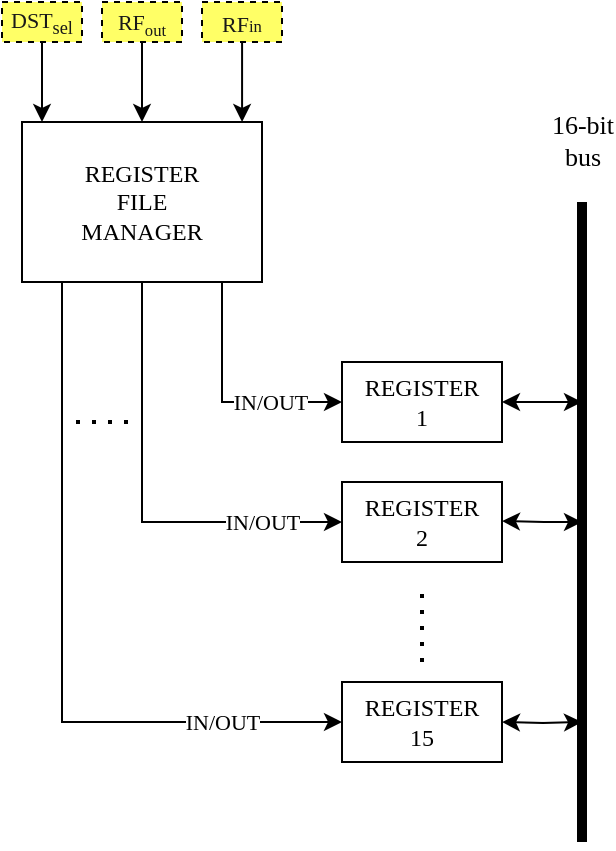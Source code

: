 <mxfile version="24.7.8">
  <diagram name="Page-1" id="l4T20Wqh_VeZyQtL6uHR">
    <mxGraphModel dx="667" dy="389" grid="1" gridSize="10" guides="1" tooltips="1" connect="1" arrows="1" fold="1" page="1" pageScale="1" pageWidth="850" pageHeight="1100" math="0" shadow="0">
      <root>
        <mxCell id="0" />
        <mxCell id="1" parent="0" />
        <mxCell id="y4gDeZS_cAbXaxpq4nbE-7" style="edgeStyle=orthogonalEdgeStyle;rounded=0;orthogonalLoop=1;jettySize=auto;html=1;exitX=0.75;exitY=1;exitDx=0;exitDy=0;entryX=0;entryY=0.5;entryDx=0;entryDy=0;" edge="1" parent="1" source="y4gDeZS_cAbXaxpq4nbE-1" target="y4gDeZS_cAbXaxpq4nbE-3">
          <mxGeometry relative="1" as="geometry">
            <Array as="points">
              <mxPoint x="380" y="280" />
              <mxPoint x="380" y="340" />
            </Array>
          </mxGeometry>
        </mxCell>
        <mxCell id="y4gDeZS_cAbXaxpq4nbE-12" value="IN/OUT" style="edgeLabel;html=1;align=center;verticalAlign=middle;resizable=0;points=[];fontFamily=JetBrains Mono;" vertex="1" connectable="0" parent="y4gDeZS_cAbXaxpq4nbE-7">
          <mxGeometry x="0.435" y="-1" relative="1" as="geometry">
            <mxPoint y="-1" as="offset" />
          </mxGeometry>
        </mxCell>
        <mxCell id="y4gDeZS_cAbXaxpq4nbE-9" style="edgeStyle=orthogonalEdgeStyle;rounded=0;orthogonalLoop=1;jettySize=auto;html=1;entryX=0;entryY=0.5;entryDx=0;entryDy=0;" edge="1" parent="1" source="y4gDeZS_cAbXaxpq4nbE-1" target="y4gDeZS_cAbXaxpq4nbE-4">
          <mxGeometry relative="1" as="geometry">
            <Array as="points">
              <mxPoint x="340" y="400" />
            </Array>
          </mxGeometry>
        </mxCell>
        <mxCell id="y4gDeZS_cAbXaxpq4nbE-10" style="edgeStyle=orthogonalEdgeStyle;rounded=0;orthogonalLoop=1;jettySize=auto;html=1;exitX=0.25;exitY=1;exitDx=0;exitDy=0;entryX=0;entryY=0.5;entryDx=0;entryDy=0;" edge="1" parent="1" source="y4gDeZS_cAbXaxpq4nbE-1" target="y4gDeZS_cAbXaxpq4nbE-5">
          <mxGeometry relative="1" as="geometry">
            <Array as="points">
              <mxPoint x="300" y="280" />
              <mxPoint x="300" y="500" />
            </Array>
          </mxGeometry>
        </mxCell>
        <mxCell id="y4gDeZS_cAbXaxpq4nbE-1" value="REGISTER&lt;div&gt;FILE&lt;/div&gt;&lt;div&gt;MANAGER&lt;/div&gt;" style="rounded=0;whiteSpace=wrap;html=1;fontFamily=JetBrains Mono;" vertex="1" parent="1">
          <mxGeometry x="280" y="200" width="120" height="80" as="geometry" />
        </mxCell>
        <mxCell id="y4gDeZS_cAbXaxpq4nbE-25" style="edgeStyle=orthogonalEdgeStyle;rounded=0;orthogonalLoop=1;jettySize=auto;html=1;startArrow=classic;startFill=1;targetPerimeterSpacing=0;endSize=6;" edge="1" parent="1" source="y4gDeZS_cAbXaxpq4nbE-3">
          <mxGeometry relative="1" as="geometry">
            <mxPoint x="560" y="340" as="targetPoint" />
          </mxGeometry>
        </mxCell>
        <mxCell id="y4gDeZS_cAbXaxpq4nbE-3" value="REGISTER&lt;div&gt;1&lt;/div&gt;" style="rounded=0;whiteSpace=wrap;html=1;fontFamily=JetBrains Mono;" vertex="1" parent="1">
          <mxGeometry x="440" y="320" width="80" height="40" as="geometry" />
        </mxCell>
        <mxCell id="y4gDeZS_cAbXaxpq4nbE-4" value="REGISTER&lt;div&gt;2&lt;/div&gt;" style="rounded=0;whiteSpace=wrap;html=1;fontFamily=JetBrains Mono;" vertex="1" parent="1">
          <mxGeometry x="440" y="380" width="80" height="40" as="geometry" />
        </mxCell>
        <mxCell id="y4gDeZS_cAbXaxpq4nbE-5" value="REGISTER&lt;div&gt;15&lt;/div&gt;" style="rounded=0;whiteSpace=wrap;html=1;fontFamily=JetBrains Mono;" vertex="1" parent="1">
          <mxGeometry x="440" y="480" width="80" height="40" as="geometry" />
        </mxCell>
        <mxCell id="y4gDeZS_cAbXaxpq4nbE-6" value="" style="endArrow=none;dashed=1;html=1;dashPattern=1 3;strokeWidth=2;rounded=0;" edge="1" parent="1">
          <mxGeometry width="50" height="50" relative="1" as="geometry">
            <mxPoint x="480" y="470" as="sourcePoint" />
            <mxPoint x="480" y="430" as="targetPoint" />
          </mxGeometry>
        </mxCell>
        <mxCell id="y4gDeZS_cAbXaxpq4nbE-11" value="" style="endArrow=none;dashed=1;html=1;dashPattern=1 3;strokeWidth=2;rounded=0;" edge="1" parent="1">
          <mxGeometry width="50" height="50" relative="1" as="geometry">
            <mxPoint x="307" y="350" as="sourcePoint" />
            <mxPoint x="337" y="350" as="targetPoint" />
          </mxGeometry>
        </mxCell>
        <mxCell id="y4gDeZS_cAbXaxpq4nbE-13" value="IN/OUT" style="edgeLabel;html=1;align=center;verticalAlign=middle;resizable=0;points=[];fontFamily=JetBrains Mono;" vertex="1" connectable="0" parent="1">
          <mxGeometry x="399.997" y="400" as="geometry" />
        </mxCell>
        <mxCell id="y4gDeZS_cAbXaxpq4nbE-14" value="IN/OUT" style="edgeLabel;html=1;align=center;verticalAlign=middle;resizable=0;points=[];fontFamily=JetBrains Mono;" vertex="1" connectable="0" parent="1">
          <mxGeometry x="379.997" y="500" as="geometry" />
        </mxCell>
        <mxCell id="y4gDeZS_cAbXaxpq4nbE-17" value="&lt;span style=&quot;font-size: 11px;&quot;&gt;RF&lt;/span&gt;&lt;span style=&quot;font-size: 8.333px;&quot;&gt;in&lt;/span&gt;" style="rounded=0;whiteSpace=wrap;html=1;fontFamily=jetbrains mono;fontSize=13;strokeWidth=1;dashed=1;fillColor=#FFFF66;fontColor=#191919;" vertex="1" parent="1">
          <mxGeometry x="370" y="140" width="40" height="20" as="geometry" />
        </mxCell>
        <mxCell id="y4gDeZS_cAbXaxpq4nbE-21" style="edgeStyle=orthogonalEdgeStyle;rounded=0;orthogonalLoop=1;jettySize=auto;html=1;entryX=0.5;entryY=0;entryDx=0;entryDy=0;" edge="1" parent="1" source="y4gDeZS_cAbXaxpq4nbE-18" target="y4gDeZS_cAbXaxpq4nbE-1">
          <mxGeometry relative="1" as="geometry" />
        </mxCell>
        <mxCell id="y4gDeZS_cAbXaxpq4nbE-18" value="&lt;span style=&quot;font-size: 11px;&quot;&gt;RF&lt;/span&gt;&lt;font size=&quot;1&quot;&gt;&lt;sub&gt;out&lt;/sub&gt;&lt;/font&gt;" style="rounded=0;whiteSpace=wrap;html=1;fontFamily=jetbrains mono;fontSize=13;strokeWidth=1;dashed=1;fillColor=#FFFF66;fontColor=#191919;" vertex="1" parent="1">
          <mxGeometry x="320" y="140" width="40" height="20" as="geometry" />
        </mxCell>
        <mxCell id="y4gDeZS_cAbXaxpq4nbE-20" style="edgeStyle=orthogonalEdgeStyle;rounded=0;orthogonalLoop=1;jettySize=auto;html=1;entryX=0;entryY=0;entryDx=0;entryDy=0;" edge="1" parent="1" source="y4gDeZS_cAbXaxpq4nbE-19">
          <mxGeometry relative="1" as="geometry">
            <mxPoint x="290" y="200" as="targetPoint" />
          </mxGeometry>
        </mxCell>
        <mxCell id="y4gDeZS_cAbXaxpq4nbE-19" value="&lt;span style=&quot;font-size: 11px;&quot;&gt;DST&lt;sub&gt;sel&lt;/sub&gt;&lt;/span&gt;" style="rounded=0;whiteSpace=wrap;html=1;fontFamily=jetbrains mono;fontSize=13;strokeWidth=1;dashed=1;fillColor=#FFFF66;fontColor=#191919;" vertex="1" parent="1">
          <mxGeometry x="270" y="140" width="40" height="20" as="geometry" />
        </mxCell>
        <mxCell id="y4gDeZS_cAbXaxpq4nbE-22" style="edgeStyle=orthogonalEdgeStyle;rounded=0;orthogonalLoop=1;jettySize=auto;html=1;entryX=0.917;entryY=0;entryDx=0;entryDy=0;entryPerimeter=0;" edge="1" parent="1" source="y4gDeZS_cAbXaxpq4nbE-17" target="y4gDeZS_cAbXaxpq4nbE-1">
          <mxGeometry relative="1" as="geometry" />
        </mxCell>
        <mxCell id="y4gDeZS_cAbXaxpq4nbE-23" value="" style="endArrow=none;html=1;rounded=0;strokeWidth=5;fontSize=13;" edge="1" parent="1">
          <mxGeometry width="50" height="50" relative="1" as="geometry">
            <mxPoint x="560" y="560" as="sourcePoint" />
            <mxPoint x="560" y="240" as="targetPoint" />
          </mxGeometry>
        </mxCell>
        <mxCell id="y4gDeZS_cAbXaxpq4nbE-24" value="16-bit&lt;div&gt;bus&lt;/div&gt;" style="edgeLabel;html=1;align=center;verticalAlign=middle;resizable=0;points=[];fontFamily=jetbrains mono;fontSize=13;" vertex="1" connectable="0" parent="y4gDeZS_cAbXaxpq4nbE-23">
          <mxGeometry x="0.808" relative="1" as="geometry">
            <mxPoint y="-62" as="offset" />
          </mxGeometry>
        </mxCell>
        <mxCell id="y4gDeZS_cAbXaxpq4nbE-26" style="edgeStyle=orthogonalEdgeStyle;rounded=0;orthogonalLoop=1;jettySize=auto;html=1;startArrow=classic;startFill=1;" edge="1" parent="1">
          <mxGeometry relative="1" as="geometry">
            <mxPoint x="560" y="400" as="targetPoint" />
            <mxPoint x="520" y="399.52" as="sourcePoint" />
          </mxGeometry>
        </mxCell>
        <mxCell id="y4gDeZS_cAbXaxpq4nbE-27" style="edgeStyle=orthogonalEdgeStyle;rounded=0;orthogonalLoop=1;jettySize=auto;html=1;startArrow=classic;startFill=1;" edge="1" parent="1">
          <mxGeometry relative="1" as="geometry">
            <mxPoint x="560" y="500" as="targetPoint" />
            <mxPoint x="520" y="500" as="sourcePoint" />
          </mxGeometry>
        </mxCell>
      </root>
    </mxGraphModel>
  </diagram>
</mxfile>
